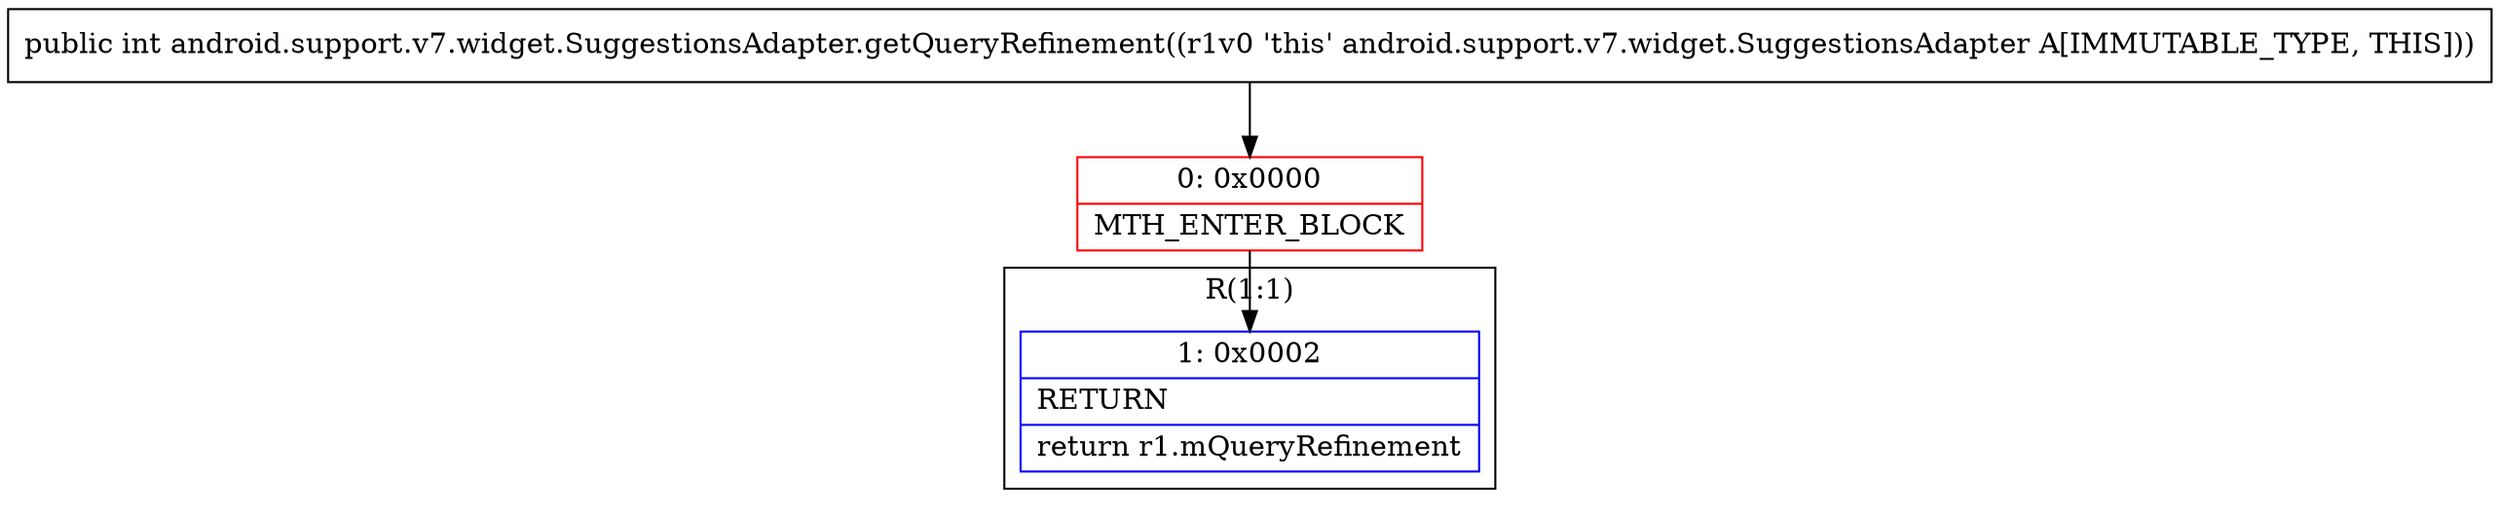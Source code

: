 digraph "CFG forandroid.support.v7.widget.SuggestionsAdapter.getQueryRefinement()I" {
subgraph cluster_Region_1888095604 {
label = "R(1:1)";
node [shape=record,color=blue];
Node_1 [shape=record,label="{1\:\ 0x0002|RETURN\l|return r1.mQueryRefinement\l}"];
}
Node_0 [shape=record,color=red,label="{0\:\ 0x0000|MTH_ENTER_BLOCK\l}"];
MethodNode[shape=record,label="{public int android.support.v7.widget.SuggestionsAdapter.getQueryRefinement((r1v0 'this' android.support.v7.widget.SuggestionsAdapter A[IMMUTABLE_TYPE, THIS])) }"];
MethodNode -> Node_0;
Node_0 -> Node_1;
}


